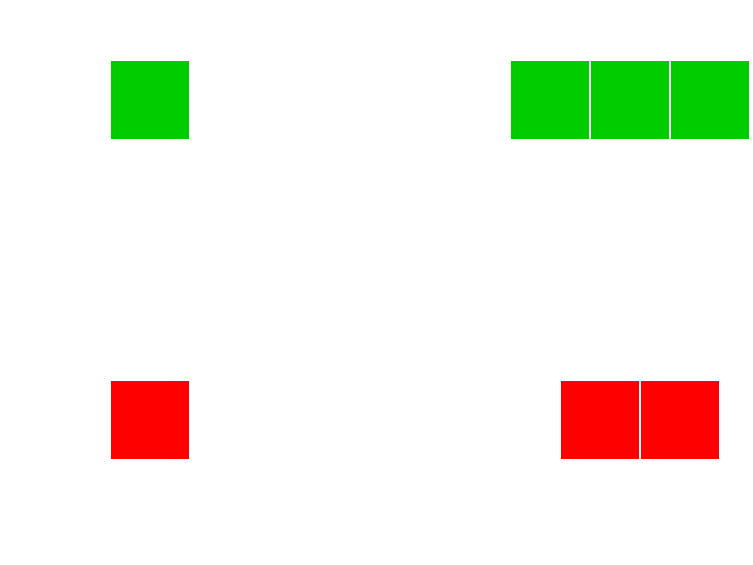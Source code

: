 <mxfile version="14.9.8" type="device"><diagram id="aU460pDSYPbogb3Fky-C" name="Page-1"><mxGraphModel dx="1422" dy="752" grid="1" gridSize="10" guides="1" tooltips="1" connect="1" arrows="1" fold="1" page="1" pageScale="1" pageWidth="850" pageHeight="1100" math="0" shadow="0"><root><mxCell id="0"/><mxCell id="1" parent="0"/><mxCell id="oeZQ5z1YvrQG4BNugUac-1" value="" style="whiteSpace=wrap;html=1;aspect=fixed;fillColor=#00CC00;strokeColor=#FFFFFF;" parent="1" vertex="1"><mxGeometry x="160" y="160" width="40" height="40" as="geometry"/></mxCell><mxCell id="oeZQ5z1YvrQG4BNugUac-4" value="" style="whiteSpace=wrap;html=1;aspect=fixed;fillColor=#00CC00;strokeColor=#FFFFFF;" parent="1" vertex="1"><mxGeometry x="360" y="160" width="40" height="40" as="geometry"/></mxCell><mxCell id="oeZQ5z1YvrQG4BNugUac-5" value="" style="whiteSpace=wrap;html=1;aspect=fixed;fillColor=#00CC00;strokeColor=#FFFFFF;" parent="1" vertex="1"><mxGeometry x="400" y="160" width="40" height="40" as="geometry"/></mxCell><mxCell id="oeZQ5z1YvrQG4BNugUac-6" value="" style="whiteSpace=wrap;html=1;aspect=fixed;fillColor=#00CC00;strokeColor=#FFFFFF;" parent="1" vertex="1"><mxGeometry x="440" y="160" width="40" height="40" as="geometry"/></mxCell><mxCell id="oeZQ5z1YvrQG4BNugUac-9" value="After Expansion" style="text;html=1;strokeColor=none;fillColor=none;align=center;verticalAlign=middle;whiteSpace=wrap;rounded=0;fontColor=#FFFFFF;" parent="1" vertex="1"><mxGeometry x="375" y="130" width="90" height="20" as="geometry"/></mxCell><mxCell id="oeZQ5z1YvrQG4BNugUac-10" value="Thread 1's Schedule Stack" style="text;html=1;strokeColor=none;fillColor=none;align=center;verticalAlign=middle;whiteSpace=wrap;rounded=0;fontColor=#FFFFFF;" parent="1" vertex="1"><mxGeometry x="105" y="130" width="150" height="20" as="geometry"/></mxCell><mxCell id="oeZQ5z1YvrQG4BNugUac-14" value="" style="endArrow=classic;html=1;exitX=0.5;exitY=1;exitDx=0;exitDy=0;entryX=0.5;entryY=1;entryDx=0;entryDy=0;curved=1;strokeColor=#FFFFFF;" parent="1" source="oeZQ5z1YvrQG4BNugUac-1" target="oeZQ5z1YvrQG4BNugUac-4" edge="1"><mxGeometry width="50" height="50" relative="1" as="geometry"><mxPoint x="350" y="400" as="sourcePoint"/><mxPoint x="400" y="350" as="targetPoint"/><Array as="points"><mxPoint x="280" y="290"/></Array></mxGeometry></mxCell><mxCell id="oeZQ5z1YvrQG4BNugUac-15" value="" style="endArrow=classic;html=1;exitX=0.5;exitY=1;exitDx=0;exitDy=0;entryX=0.5;entryY=1;entryDx=0;entryDy=0;curved=1;strokeColor=#FFFFFF;" parent="1" source="oeZQ5z1YvrQG4BNugUac-1" target="oeZQ5z1YvrQG4BNugUac-5" edge="1"><mxGeometry width="50" height="50" relative="1" as="geometry"><mxPoint x="190" y="210" as="sourcePoint"/><mxPoint x="390" y="210" as="targetPoint"/><Array as="points"><mxPoint x="290" y="300"/></Array></mxGeometry></mxCell><mxCell id="oeZQ5z1YvrQG4BNugUac-16" value="" style="endArrow=classic;html=1;exitX=0.5;exitY=1;exitDx=0;exitDy=0;entryX=0.5;entryY=1;entryDx=0;entryDy=0;curved=1;strokeColor=#FFFFFF;" parent="1" source="oeZQ5z1YvrQG4BNugUac-1" target="oeZQ5z1YvrQG4BNugUac-6" edge="1"><mxGeometry width="50" height="50" relative="1" as="geometry"><mxPoint x="200" y="220" as="sourcePoint"/><mxPoint x="400" y="220" as="targetPoint"/><Array as="points"><mxPoint x="300" y="310"/></Array></mxGeometry></mxCell><mxCell id="oeZQ5z1YvrQG4BNugUac-19" value="" style="whiteSpace=wrap;html=1;aspect=fixed;fillColor=#FF0000;strokeColor=#FFFFFF;" parent="1" vertex="1"><mxGeometry x="160" y="320" width="40" height="40" as="geometry"/></mxCell><mxCell id="oeZQ5z1YvrQG4BNugUac-20" value="" style="whiteSpace=wrap;html=1;aspect=fixed;fillColor=#FF0000;strokeColor=#FFFFFF;" parent="1" vertex="1"><mxGeometry x="385" y="320" width="40" height="40" as="geometry"/></mxCell><mxCell id="oeZQ5z1YvrQG4BNugUac-21" value="" style="whiteSpace=wrap;html=1;aspect=fixed;fillColor=#FF0000;strokeColor=#FFFFFF;" parent="1" vertex="1"><mxGeometry x="425" y="320" width="40" height="40" as="geometry"/></mxCell><mxCell id="oeZQ5z1YvrQG4BNugUac-23" value="After Expansion" style="text;html=1;strokeColor=none;fillColor=none;align=center;verticalAlign=middle;whiteSpace=wrap;rounded=0;fontColor=#FFFFFF;" parent="1" vertex="1"><mxGeometry x="375" y="290" width="100" height="20" as="geometry"/></mxCell><mxCell id="oeZQ5z1YvrQG4BNugUac-24" value="Thread 2's Schedule Stack" style="text;html=1;strokeColor=none;fillColor=none;align=center;verticalAlign=middle;whiteSpace=wrap;rounded=0;fontColor=#FFFFFF;" parent="1" vertex="1"><mxGeometry x="105" y="290" width="150" height="20" as="geometry"/></mxCell><mxCell id="oeZQ5z1YvrQG4BNugUac-25" value="" style="endArrow=classic;html=1;exitX=0.5;exitY=1;exitDx=0;exitDy=0;entryX=0.5;entryY=1;entryDx=0;entryDy=0;curved=1;strokeColor=#FFFFFF;" parent="1" source="oeZQ5z1YvrQG4BNugUac-19" target="oeZQ5z1YvrQG4BNugUac-20" edge="1"><mxGeometry width="50" height="50" relative="1" as="geometry"><mxPoint x="350" y="560" as="sourcePoint"/><mxPoint x="400" y="510" as="targetPoint"/><Array as="points"><mxPoint x="280" y="450"/></Array></mxGeometry></mxCell><mxCell id="oeZQ5z1YvrQG4BNugUac-26" value="" style="endArrow=classic;html=1;exitX=0.5;exitY=1;exitDx=0;exitDy=0;entryX=0.5;entryY=1;entryDx=0;entryDy=0;curved=1;strokeColor=#FFFFFF;" parent="1" source="oeZQ5z1YvrQG4BNugUac-19" target="oeZQ5z1YvrQG4BNugUac-21" edge="1"><mxGeometry width="50" height="50" relative="1" as="geometry"><mxPoint x="190" y="370" as="sourcePoint"/><mxPoint x="390" y="370" as="targetPoint"/><Array as="points"><mxPoint x="290" y="460"/></Array></mxGeometry></mxCell></root></mxGraphModel></diagram></mxfile>